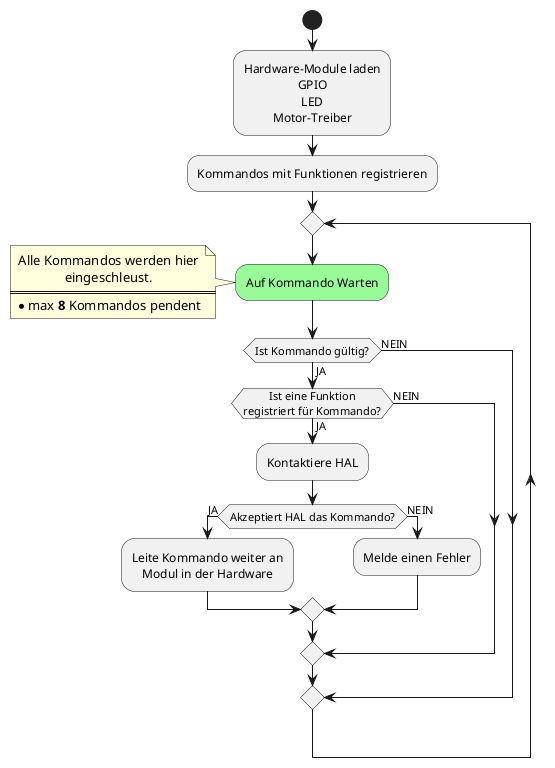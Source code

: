 @startuml
'https://plantuml.com/activity-diagram-beta
skinparam defaultTextAlignment center

start
:Hardware-Module laden\nGPIO\nLED\nMotor-Treiber;
:Kommandos mit Funktionen registrieren;

repeat
	#palegreen:Auf Kommando Warten;
	note left
	Alle Kommandos werden hier
	eingeschleust.
	====
	* max <b>8</b> Kommandos pendent
	end note
	if (Ist Kommando gültig?) then(JA)
		if(Ist eine Funktion\nregistriert für Kommando?) then(JA)
			:Kontaktiere HAL;
			if (Akzeptiert HAL das Kommando?) then (JA)
				:Leite Kommando weiter an\nModul in der Hardware;
			else(NEIN)
				:Melde einen Fehler;
			endif
		else(NEIN)
		endif
	else(NEIN)

@enduml
